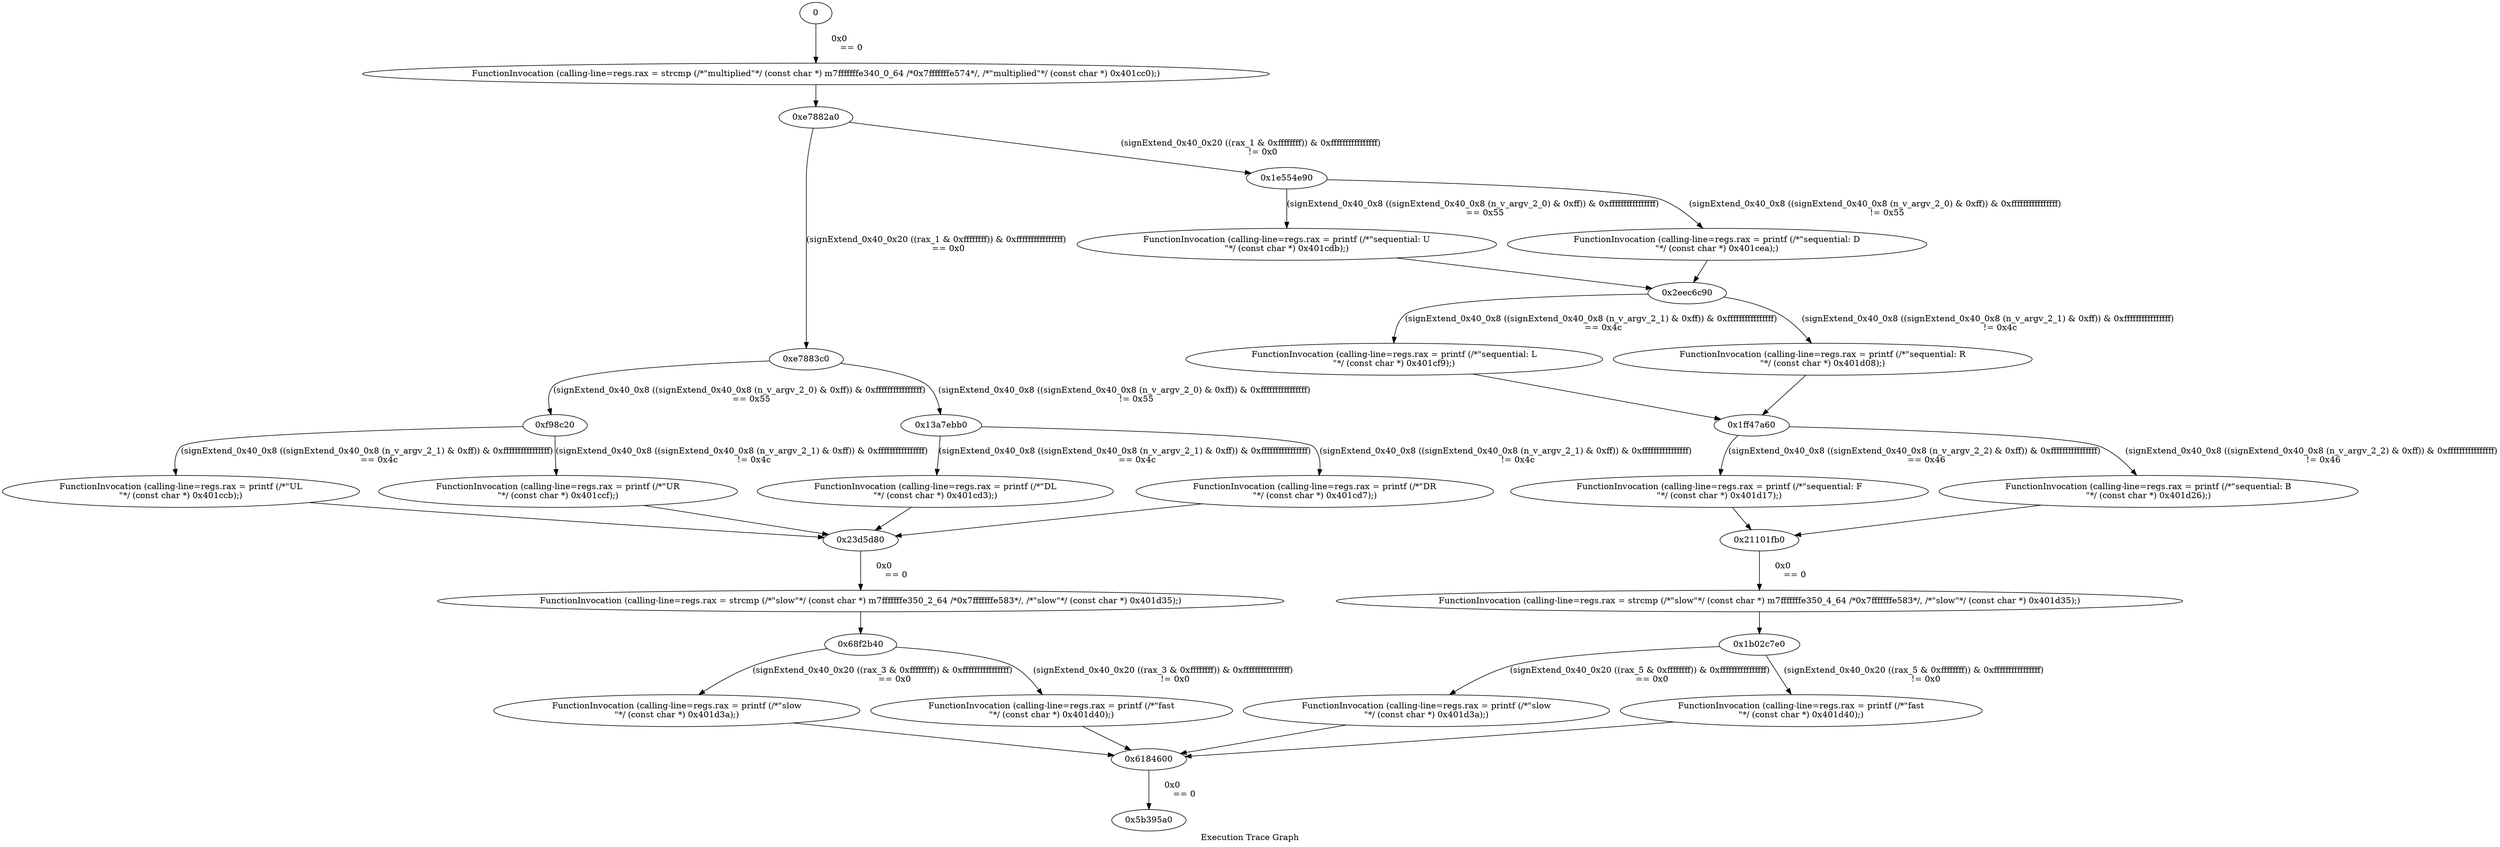 digraph "Execution Trace Graph" {
	label="Execution Trace Graph";

	Node0 [label = "0"];
	Node0xf98c20 [label = "0xf98c20"];
	Node0x1384c70 [label = "FunctionInvocation (calling-line=regs.rax = printf (/*\"slow\n\"*/ (const char *) 0x401d3a);)"];
	Node0x23d5d80 [label = "0x23d5d80"];
	Node0x5b395a0 [label = "0x5b395a0"];
	Node0x6184600 [label = "0x6184600"];
	Node0x68f2b40 [label = "0x68f2b40"];
	Node0x6cc8ce0 [label = "FunctionInvocation (calling-line=regs.rax = printf (/*\"fast\n\"*/ (const char *) 0x401d40);)"];
	Node0x8218160 [label = "FunctionInvocation (calling-line=regs.rax = strcmp (/*\"slow\"*/ (const char *) m7fffffffe350_2_64 /*0x7fffffffe583*/, /*\"slow\"*/ (const char *) 0x401d35);)"];
	Node0xb595d60 [label = "FunctionInvocation (calling-line=regs.rax = printf (/*\"UL\n\"*/ (const char *) 0x401ccb);)"];
	Node0xba9e6d0 [label = "FunctionInvocation (calling-line=regs.rax = printf (/*\"slow\n\"*/ (const char *) 0x401d3a);)"];
	Node0xbdd8cc0 [label = "FunctionInvocation (calling-line=regs.rax = printf (/*\"UR\n\"*/ (const char *) 0x401ccf);)"];
	Node0xe7882a0 [label = "0xe7882a0"];
	Node0xe7883c0 [label = "0xe7883c0"];
	Node0x13a7ebb0 [label = "0x13a7ebb0"];
	Node0x16c21890 [label = "FunctionInvocation (calling-line=regs.rax = printf (/*\"DL\n\"*/ (const char *) 0x401cd3);)"];
	Node0x1a3c6dd0 [label = "FunctionInvocation (calling-line=regs.rax = printf (/*\"DR\n\"*/ (const char *) 0x401cd7);)"];
	Node0x1b02c7e0 [label = "0x1b02c7e0"];
	Node0x1e554e90 [label = "0x1e554e90"];
	Node0x1ff47a60 [label = "0x1ff47a60"];
	Node0x20bb8d20 [label = "FunctionInvocation (calling-line=regs.rax = printf (/*\"fast\n\"*/ (const char *) 0x401d40);)"];
	Node0x21101fb0 [label = "0x21101fb0"];
	Node0x293026d0 [label = "FunctionInvocation (calling-line=regs.rax = printf (/*\"sequential: U\n\"*/ (const char *) 0x401cdb);)"];
	Node0x2c259c00 [label = "FunctionInvocation (calling-line=regs.rax = printf (/*\"sequential: D\n\"*/ (const char *) 0x401cea);)"];
	Node0x2c3be870 [label = "FunctionInvocation (calling-line=regs.rax = strcmp (/*\"multiplied\"*/ (const char *) m7fffffffe340_0_64 /*0x7fffffffe574*/, /*\"multiplied\"*/ (const char *) 0x401cc0);)"];
	Node0x2d793c80 [label = "FunctionInvocation (calling-line=regs.rax = printf (/*\"sequential: F\n\"*/ (const char *) 0x401d17);)"];
	Node0x2e7d5090 [label = "FunctionInvocation (calling-line=regs.rax = strcmp (/*\"slow\"*/ (const char *) m7fffffffe350_4_64 /*0x7fffffffe583*/, /*\"slow\"*/ (const char *) 0x401d35);)"];
	Node0x2eec6c90 [label = "0x2eec6c90"];
	Node0x3091a060 [label = "FunctionInvocation (calling-line=regs.rax = printf (/*\"sequential: L\n\"*/ (const char *) 0x401cf9);)"];
	Node0x3499e260 [label = "FunctionInvocation (calling-line=regs.rax = printf (/*\"sequential: B\n\"*/ (const char *) 0x401d26);)"];
	Node0x38035430 [label = "FunctionInvocation (calling-line=regs.rax = printf (/*\"sequential: R\n\"*/ (const char *) 0x401d08);)"];
	Node0 -> Node0x2c3be870 [label = "0x0
	 == 0"];
	Node0x2c3be870 -> Node0xe7882a0 [label = ""];
	Node0xe7882a0 -> Node0xe7883c0 [label = "(signExtend_0x40_0x20 ((rax_1 & 0xffffffff)) & 0xffffffffffffffff)
	 == 0x0"];
	Node0xe7882a0 -> Node0x1e554e90 [label = "(signExtend_0x40_0x20 ((rax_1 & 0xffffffff)) & 0xffffffffffffffff)
	 != 0x0"];
	Node0xe7883c0 -> Node0xf98c20 [label = "(signExtend_0x40_0x8 ((signExtend_0x40_0x8 (n_v_argv_2_0) & 0xff)) & 0xffffffffffffffff)
	 == 0x55"];
	Node0xe7883c0 -> Node0x13a7ebb0 [label = "(signExtend_0x40_0x8 ((signExtend_0x40_0x8 (n_v_argv_2_0) & 0xff)) & 0xffffffffffffffff)
	 != 0x55"];
	Node0x1e554e90 -> Node0x293026d0 [label = "(signExtend_0x40_0x8 ((signExtend_0x40_0x8 (n_v_argv_2_0) & 0xff)) & 0xffffffffffffffff)
	 == 0x55"];
	Node0x293026d0 -> Node0x2eec6c90 [label = ""];
	Node0x1e554e90 -> Node0x2c259c00 [label = "(signExtend_0x40_0x8 ((signExtend_0x40_0x8 (n_v_argv_2_0) & 0xff)) & 0xffffffffffffffff)
	 != 0x55"];
	Node0x2c259c00 -> Node0x2eec6c90 [label = ""];
	Node0xf98c20 -> Node0xb595d60 [label = "(signExtend_0x40_0x8 ((signExtend_0x40_0x8 (n_v_argv_2_1) & 0xff)) & 0xffffffffffffffff)
	 == 0x4c"];
	Node0xb595d60 -> Node0x23d5d80 [label = ""];
	Node0xf98c20 -> Node0xbdd8cc0 [label = "(signExtend_0x40_0x8 ((signExtend_0x40_0x8 (n_v_argv_2_1) & 0xff)) & 0xffffffffffffffff)
	 != 0x4c"];
	Node0xbdd8cc0 -> Node0x23d5d80 [label = ""];
	Node0x13a7ebb0 -> Node0x16c21890 [label = "(signExtend_0x40_0x8 ((signExtend_0x40_0x8 (n_v_argv_2_1) & 0xff)) & 0xffffffffffffffff)
	 == 0x4c"];
	Node0x16c21890 -> Node0x23d5d80 [label = ""];
	Node0x13a7ebb0 -> Node0x1a3c6dd0 [label = "(signExtend_0x40_0x8 ((signExtend_0x40_0x8 (n_v_argv_2_1) & 0xff)) & 0xffffffffffffffff)
	 != 0x4c"];
	Node0x1a3c6dd0 -> Node0x23d5d80 [label = ""];
	Node0x2eec6c90 -> Node0x3091a060 [label = "(signExtend_0x40_0x8 ((signExtend_0x40_0x8 (n_v_argv_2_1) & 0xff)) & 0xffffffffffffffff)
	 == 0x4c"];
	Node0x3091a060 -> Node0x1ff47a60 [label = ""];
	Node0x2eec6c90 -> Node0x38035430 [label = "(signExtend_0x40_0x8 ((signExtend_0x40_0x8 (n_v_argv_2_1) & 0xff)) & 0xffffffffffffffff)
	 != 0x4c"];
	Node0x38035430 -> Node0x1ff47a60 [label = ""];
	Node0x23d5d80 -> Node0x8218160 [label = "0x0
	 == 0"];
	Node0x8218160 -> Node0x68f2b40 [label = ""];
	Node0x1ff47a60 -> Node0x2d793c80 [label = "(signExtend_0x40_0x8 ((signExtend_0x40_0x8 (n_v_argv_2_2) & 0xff)) & 0xffffffffffffffff)
	 == 0x46"];
	Node0x2d793c80 -> Node0x21101fb0 [label = ""];
	Node0x1ff47a60 -> Node0x3499e260 [label = "(signExtend_0x40_0x8 ((signExtend_0x40_0x8 (n_v_argv_2_2) & 0xff)) & 0xffffffffffffffff)
	 != 0x46"];
	Node0x3499e260 -> Node0x21101fb0 [label = ""];
	Node0x68f2b40 -> Node0x1384c70 [label = "(signExtend_0x40_0x20 ((rax_3 & 0xffffffff)) & 0xffffffffffffffff)
	 == 0x0"];
	Node0x1384c70 -> Node0x6184600 [label = ""];
	Node0x68f2b40 -> Node0x6cc8ce0 [label = "(signExtend_0x40_0x20 ((rax_3 & 0xffffffff)) & 0xffffffffffffffff)
	 != 0x0"];
	Node0x6cc8ce0 -> Node0x6184600 [label = ""];
	Node0x21101fb0 -> Node0x2e7d5090 [label = "0x0
	 == 0"];
	Node0x2e7d5090 -> Node0x1b02c7e0 [label = ""];
	Node0x6184600 -> Node0x5b395a0 [label = "0x0
	 == 0"];
	Node0x1b02c7e0 -> Node0xba9e6d0 [label = "(signExtend_0x40_0x20 ((rax_5 & 0xffffffff)) & 0xffffffffffffffff)
	 == 0x0"];
	Node0xba9e6d0 -> Node0x6184600 [label = ""];
	Node0x1b02c7e0 -> Node0x20bb8d20 [label = "(signExtend_0x40_0x20 ((rax_5 & 0xffffffff)) & 0xffffffffffffffff)
	 != 0x0"];
	Node0x20bb8d20 -> Node0x6184600 [label = ""];
}
